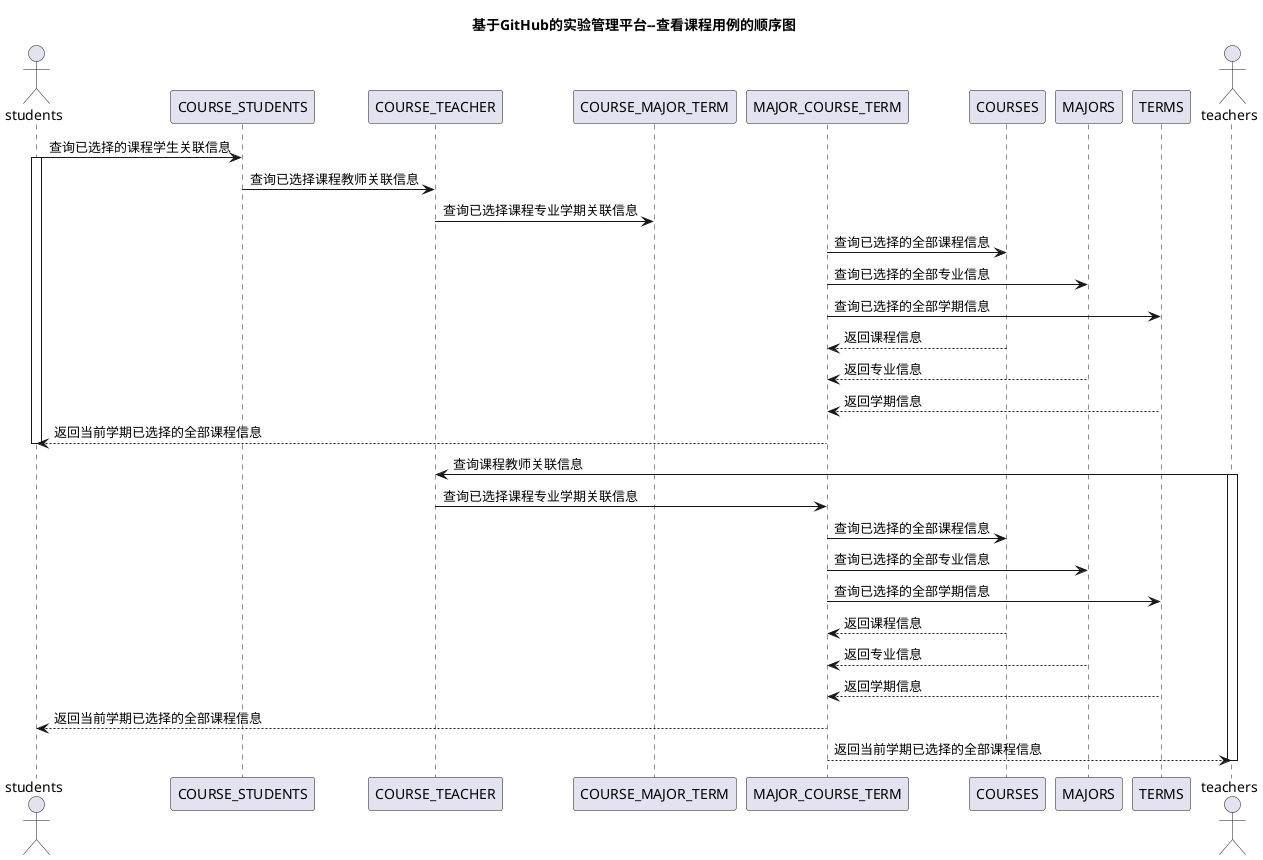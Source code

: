@startuml
title 基于GitHub的实验管理平台--查看课程用例的顺序图
actor students
students -> COURSE_STUDENTS: 查询已选择的课程学生关联信息
activate students
COURSE_STUDENTS -> COURSE_TEACHER:查询已选择课程教师关联信息
COURSE_TEACHER->COURSE_MAJOR_TERM:查询已选择课程专业学期关联信息
MAJOR_COURSE_TERM->COURSES:查询已选择的全部课程信息
MAJOR_COURSE_TERM->MAJORS:查询已选择的全部专业信息
MAJOR_COURSE_TERM->TERMS:查询已选择的全部学期信息
COURSES-->MAJOR_COURSE_TERM:返回课程信息
MAJORS-->MAJOR_COURSE_TERM:返回专业信息
TERMS-->MAJOR_COURSE_TERM:返回学期信息
MAJOR_COURSE_TERM-->students:返回当前学期已选择的全部课程信息
deactivate students
actor teachers
teachers -> COURSE_TEACHER:查询课程教师关联信息
activate teachers
COURSE_TEACHER->MAJOR_COURSE_TERM:查询已选择课程专业学期关联信息
MAJOR_COURSE_TERM->COURSES:查询已选择的全部课程信息
MAJOR_COURSE_TERM->MAJORS:查询已选择的全部专业信息
MAJOR_COURSE_TERM->TERMS:查询已选择的全部学期信息
COURSES-->MAJOR_COURSE_TERM:返回课程信息
MAJORS-->MAJOR_COURSE_TERM:返回专业信息
TERMS-->MAJOR_COURSE_TERM:返回学期信息
MAJOR_COURSE_TERM-->students:返回当前学期已选择的全部课程信息
MAJOR_COURSE_TERM-->teachers:返回当前学期已选择的全部课程信息
deactivate teachers
@enduml